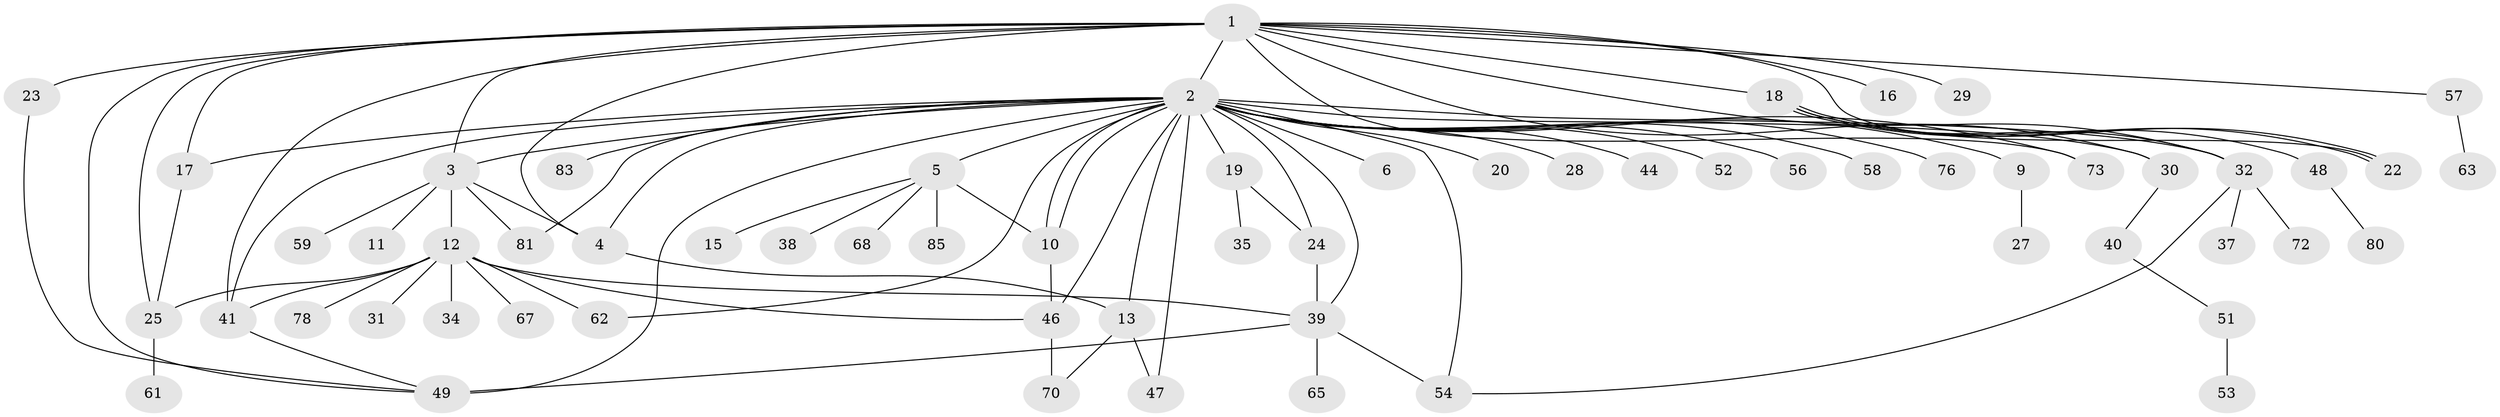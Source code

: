 // Generated by graph-tools (version 1.1) at 2025/51/02/27/25 19:51:55]
// undirected, 62 vertices, 93 edges
graph export_dot {
graph [start="1"]
  node [color=gray90,style=filled];
  1 [super="+8"];
  2 [super="+66"];
  3 [super="+7"];
  4 [super="+14"];
  5 [super="+43"];
  6;
  9;
  10;
  11;
  12 [super="+60"];
  13 [super="+79"];
  15;
  16 [super="+33"];
  17 [super="+55"];
  18 [super="+21"];
  19;
  20;
  22;
  23 [super="+26"];
  24 [super="+42"];
  25 [super="+45"];
  27;
  28;
  29;
  30;
  31;
  32 [super="+36"];
  34;
  35;
  37;
  38 [super="+84"];
  39 [super="+64"];
  40;
  41 [super="+82"];
  44;
  46 [super="+74"];
  47;
  48 [super="+69"];
  49 [super="+50"];
  51 [super="+77"];
  52;
  53;
  54 [super="+75"];
  56;
  57;
  58;
  59;
  61;
  62;
  63;
  65;
  67;
  68;
  70 [super="+71"];
  72;
  73;
  76;
  78;
  80;
  81;
  83;
  85;
  1 -- 2;
  1 -- 3 [weight=2];
  1 -- 4;
  1 -- 16;
  1 -- 18 [weight=2];
  1 -- 22;
  1 -- 23;
  1 -- 29;
  1 -- 30;
  1 -- 32;
  1 -- 41;
  1 -- 57;
  1 -- 73;
  1 -- 49;
  1 -- 25;
  1 -- 17;
  2 -- 3;
  2 -- 4;
  2 -- 5 [weight=2];
  2 -- 6;
  2 -- 9;
  2 -- 10 [weight=2];
  2 -- 10;
  2 -- 13;
  2 -- 17;
  2 -- 19;
  2 -- 20;
  2 -- 24;
  2 -- 28;
  2 -- 30;
  2 -- 32;
  2 -- 39;
  2 -- 41;
  2 -- 44;
  2 -- 46;
  2 -- 47;
  2 -- 49 [weight=2];
  2 -- 52;
  2 -- 54;
  2 -- 56;
  2 -- 58;
  2 -- 73;
  2 -- 76;
  2 -- 81;
  2 -- 83;
  2 -- 62;
  3 -- 59;
  3 -- 81;
  3 -- 11;
  3 -- 12 [weight=2];
  3 -- 4;
  4 -- 13;
  5 -- 10;
  5 -- 15;
  5 -- 38;
  5 -- 68;
  5 -- 85;
  9 -- 27;
  10 -- 46;
  12 -- 25;
  12 -- 31;
  12 -- 34;
  12 -- 41;
  12 -- 46;
  12 -- 67;
  12 -- 62;
  12 -- 78;
  12 -- 39;
  13 -- 70;
  13 -- 47;
  17 -- 25;
  18 -- 22;
  18 -- 22;
  18 -- 32;
  18 -- 48;
  19 -- 24;
  19 -- 35;
  23 -- 49;
  24 -- 39;
  25 -- 61;
  30 -- 40;
  32 -- 37;
  32 -- 54;
  32 -- 72;
  39 -- 54;
  39 -- 65;
  39 -- 49;
  40 -- 51;
  41 -- 49;
  46 -- 70;
  48 -- 80;
  51 -- 53;
  57 -- 63;
}
